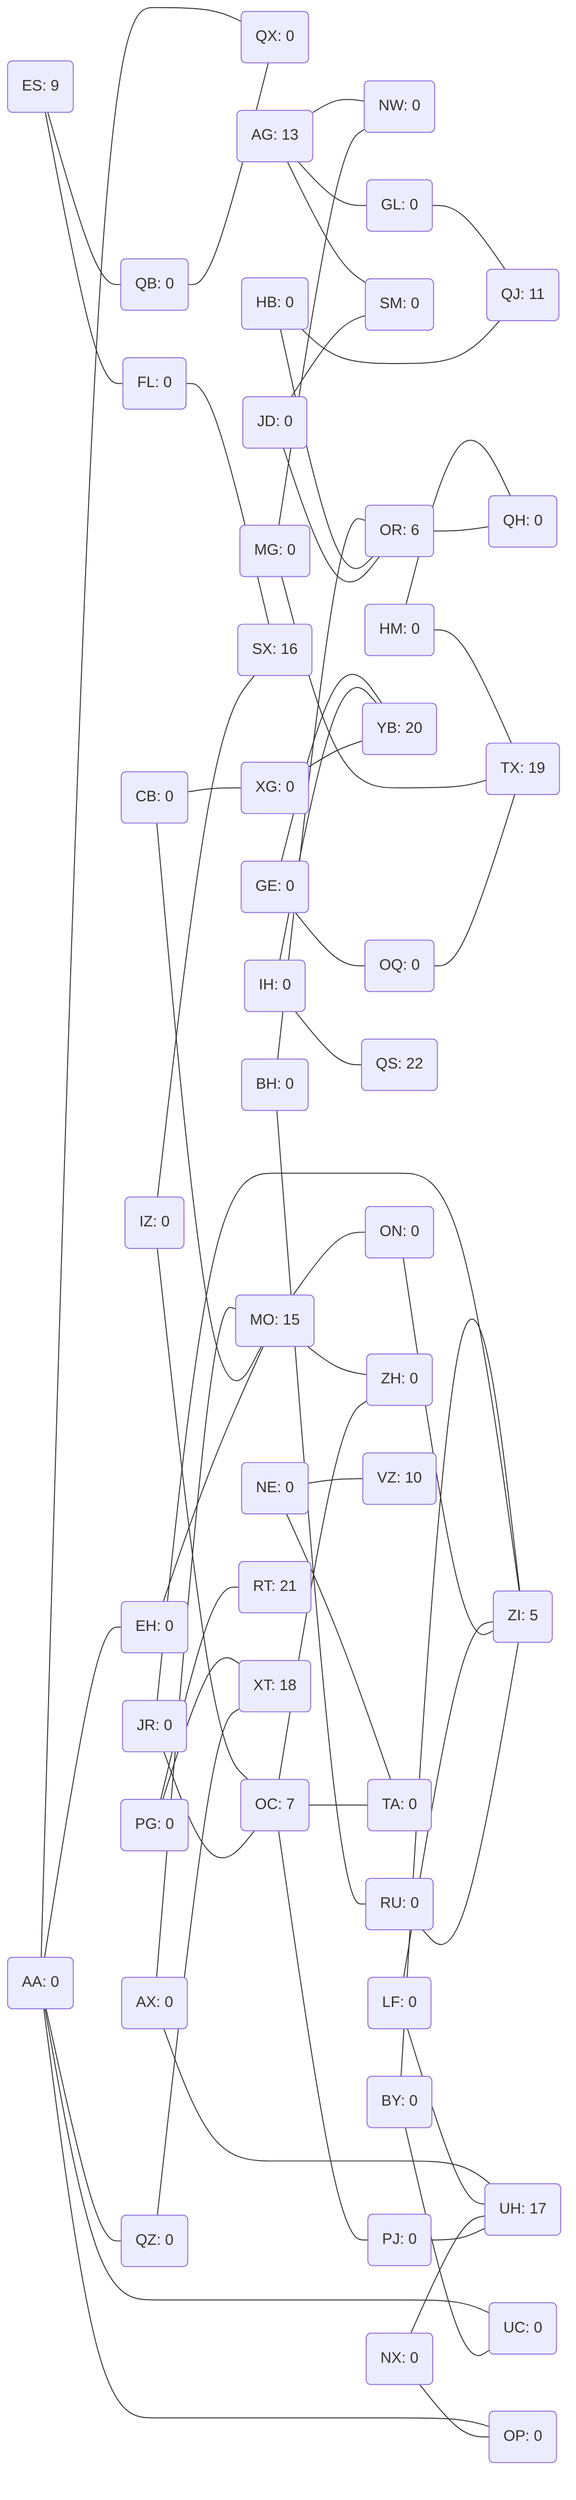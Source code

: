 flowchart LR
	AA(AA: 0)
	AA --- QZ
	AA --- UC
	AA --- OP
	AA --- QX
	AA --- EH
	AG(AG: 13)
	AG --- NW
	AG --- GL
	AG --- SM
	AX(AX: 0)
	AX --- UH
	AX --- MO
	BH(BH: 0)
	BH --- RU
	BH --- OR
	BY(BY: 0)
	BY --- UC
	BY --- ZI
	CB(CB: 0)
	CB --- MO
	CB --- XG
	EH(EH: 0)
	EH --- MO
	ES(ES: 9)
	ES --- QB
	ES --- FL
	FL(FL: 0)
	FL --- SX
	GE(GE: 0)
	GE --- YB
	GE --- OQ
	GL(GL: 0)
	GL --- QJ
	HB(HB: 0)
	HB --- OR
	HB --- QJ
	HM(HM: 0)
	HM --- TX
	HM --- QH
	IH(IH: 0)
	IH --- YB
	IH --- QS
	IZ(IZ: 0)
	IZ --- OC
	IZ --- SX
	JD(JD: 0)
	JD --- OR
	JD --- SM
	JR(JR: 0)
	JR --- ZI
	JR --- OC
	LF(LF: 0)
	LF --- ZI
	LF --- UH
	MG(MG: 0)
	MG --- TX
	MG --- NW
	MO(MO: 15)
	MO --- ON
	MO --- ZH
	NE(NE: 0)
	NE --- VZ
	NE --- TA
	NW(NW: 0)
	NX(NX: 0)
	NX --- UH
	NX --- OP
	OC(OC: 7)
	OC --- TA
	OC --- ZH
	OC --- PJ
	ON(ON: 0)
	ON --- ZI
	OP(OP: 0)
	OQ(OQ: 0)
	OQ --- TX
	OR(OR: 6)
	OR --- QH
	PG(PG: 0)
	PG --- RT
	PG --- XT
	PJ(PJ: 0)
	PJ --- UH
	QB(QB: 0)
	QB --- QX
	QH(QH: 0)
	QJ(QJ: 11)
	QS(QS: 22)
	QX(QX: 0)
	QZ(QZ: 0)
	QZ --- XT
	RT(RT: 21)
	RU(RU: 0)
	RU --- ZI
	SM(SM: 0)
	SX(SX: 16)
	TA(TA: 0)
	TX(TX: 19)
	UC(UC: 0)
	UH(UH: 17)
	VZ(VZ: 10)
	XG(XG: 0)
	XG --- YB
	XT(XT: 18)
	YB(YB: 20)
	ZH(ZH: 0)
	ZI(ZI: 5)